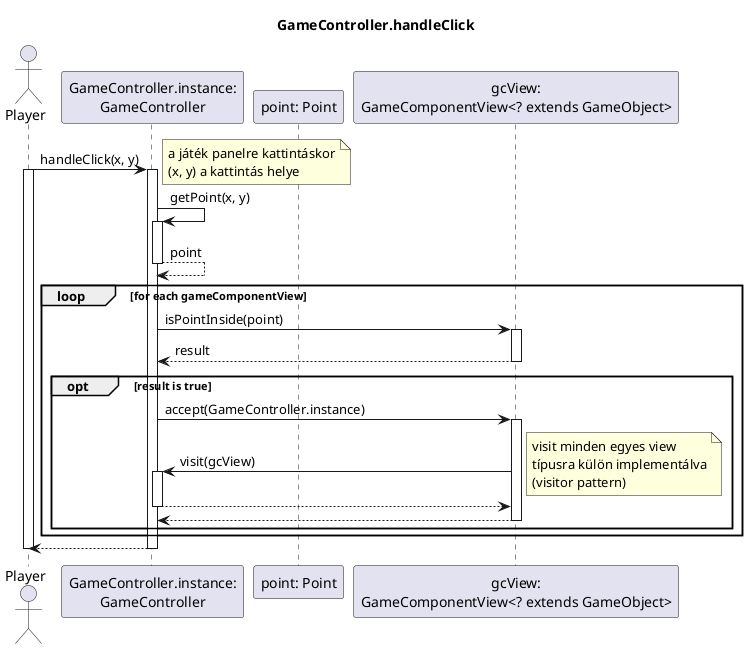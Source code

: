 @startuml handleClick

title GameController.handleClick

actor "Player" as p
participant "GameController.instance:\nGameController" as gc

participant "point: Point" as point
participant "gcView:\nGameComponentView<? extends GameObject>" as c

p -> gc: handleClick(x, y)
note right: a játék panelre kattintáskor\n(x, y) a kattintás helye
activate p
activate gc

	gc -> gc: getPoint(x, y)
	activate gc

	gc --> gc: point
	deactivate gc

	loop for each gameComponentView
		gc -> c: isPointInside(point)
		activate c

		gc <-- c: result
		deactivate c

		opt result is true
			gc -> c: accept(GameController.instance)
			activate c

				c -> gc: visit(gcView)
				note right: visit minden egyes view\ntípusra külön implementálva\n(visitor pattern)
				activate gc

				gc --> c
				deactivate gc

			c --> gc
			deactivate c
		end
	end

p <-- gc
deactivate p
deactivate gc

@enduml